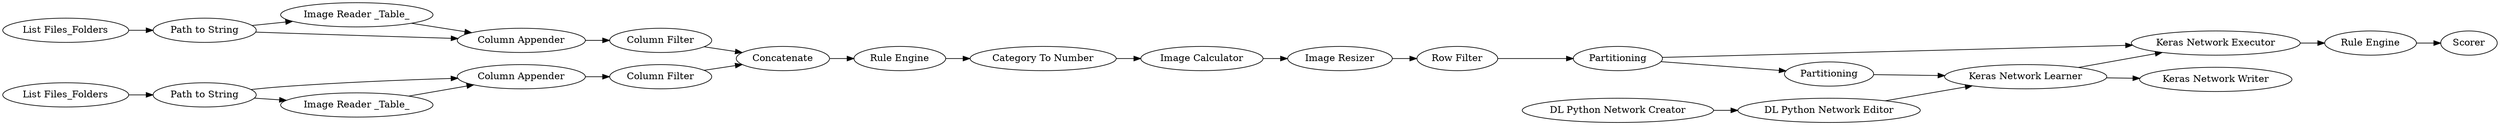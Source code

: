digraph {
	"988366619881009067_369" [label="Keras Network Writer"]
	"988366619881009067_383" [label="Column Appender"]
	"988366619881009067_355" [label="Category To Number"]
	"988366619881009067_358" [label="DL Python Network Editor"]
	"988366619881009067_362" [label="Rule Engine"]
	"988366619881009067_357" [label="DL Python Network Creator"]
	"988366619881009067_378" [label="Image Reader _Table_"]
	"988366619881009067_380" [label=Concatenate]
	"988366619881009067_371" [label=Partitioning]
	"988366619881009067_382" [label="Column Filter"]
	"988366619881009067_312" [label="Image Resizer"]
	"988366619881009067_360" [label=Scorer]
	"988366619881009067_385" [label="Row Filter"]
	"988366619881009067_314" [label="Image Calculator"]
	"988366619881009067_374" [label="List Files_Folders"]
	"988366619881009067_377" [label="Path to String"]
	"988366619881009067_373" [label="Image Reader _Table_"]
	"988366619881009067_376" [label="Path to String"]
	"988366619881009067_361" [label="Keras Network Executor"]
	"988366619881009067_375" [label="List Files_Folders"]
	"988366619881009067_384" [label="Column Filter"]
	"988366619881009067_294" [label="Rule Engine"]
	"988366619881009067_381" [label="Column Appender"]
	"988366619881009067_356" [label=Partitioning]
	"988366619881009067_359" [label="Keras Network Learner"]
	"988366619881009067_357" -> "988366619881009067_358"
	"988366619881009067_359" -> "988366619881009067_361"
	"988366619881009067_371" -> "988366619881009067_361"
	"988366619881009067_384" -> "988366619881009067_380"
	"988366619881009067_371" -> "988366619881009067_356"
	"988366619881009067_383" -> "988366619881009067_384"
	"988366619881009067_376" -> "988366619881009067_373"
	"988366619881009067_358" -> "988366619881009067_359"
	"988366619881009067_373" -> "988366619881009067_381"
	"988366619881009067_381" -> "988366619881009067_382"
	"988366619881009067_361" -> "988366619881009067_362"
	"988366619881009067_359" -> "988366619881009067_369"
	"988366619881009067_376" -> "988366619881009067_381"
	"988366619881009067_378" -> "988366619881009067_383"
	"988366619881009067_355" -> "988366619881009067_314"
	"988366619881009067_374" -> "988366619881009067_376"
	"988366619881009067_385" -> "988366619881009067_371"
	"988366619881009067_314" -> "988366619881009067_312"
	"988366619881009067_377" -> "988366619881009067_378"
	"988366619881009067_377" -> "988366619881009067_383"
	"988366619881009067_382" -> "988366619881009067_380"
	"988366619881009067_356" -> "988366619881009067_359"
	"988366619881009067_312" -> "988366619881009067_385"
	"988366619881009067_375" -> "988366619881009067_377"
	"988366619881009067_294" -> "988366619881009067_355"
	"988366619881009067_380" -> "988366619881009067_294"
	"988366619881009067_362" -> "988366619881009067_360"
	rankdir=LR
}

